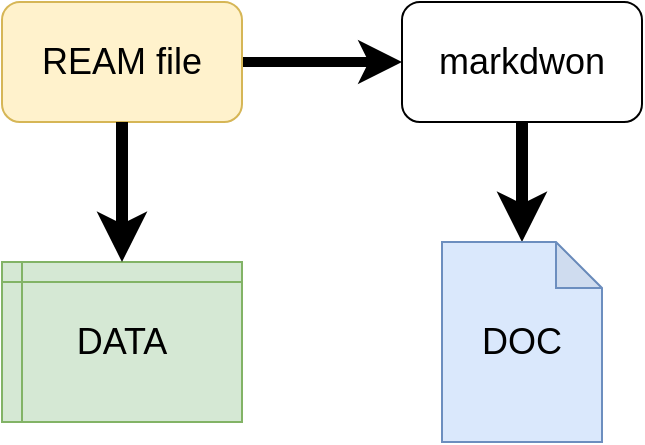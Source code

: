 <mxfile version="13.7.3" type="device"><diagram id="C5RBs43oDa-KdzZeNtuy" name="Page-1"><mxGraphModel dx="779" dy="445" grid="1" gridSize="10" guides="1" tooltips="1" connect="1" arrows="1" fold="1" page="1" pageScale="1" pageWidth="827" pageHeight="1169" math="0" shadow="0"><root><mxCell id="WIyWlLk6GJQsqaUBKTNV-0"/><mxCell id="WIyWlLk6GJQsqaUBKTNV-1" parent="WIyWlLk6GJQsqaUBKTNV-0"/><mxCell id="YJaabe7T3wplm1L3UzAd-11" style="edgeStyle=orthogonalEdgeStyle;rounded=0;orthogonalLoop=1;jettySize=auto;html=1;strokeWidth=5;" parent="WIyWlLk6GJQsqaUBKTNV-1" source="YJaabe7T3wplm1L3UzAd-0" target="YJaabe7T3wplm1L3UzAd-2" edge="1"><mxGeometry relative="1" as="geometry"/></mxCell><mxCell id="YJaabe7T3wplm1L3UzAd-0" value="&lt;font style=&quot;font-size: 18px&quot;&gt;REAM file&lt;/font&gt;" style="rounded=1;whiteSpace=wrap;html=1;fillColor=#fff2cc;strokeColor=#d6b656;" parent="WIyWlLk6GJQsqaUBKTNV-1" vertex="1"><mxGeometry x="340" y="310" width="120" height="60" as="geometry"/></mxCell><mxCell id="YJaabe7T3wplm1L3UzAd-10" style="edgeStyle=orthogonalEdgeStyle;rounded=0;orthogonalLoop=1;jettySize=auto;html=1;strokeWidth=6;" parent="WIyWlLk6GJQsqaUBKTNV-1" source="YJaabe7T3wplm1L3UzAd-2" target="YJaabe7T3wplm1L3UzAd-22" edge="1"><mxGeometry relative="1" as="geometry"><mxPoint x="180" y="480" as="targetPoint"/></mxGeometry></mxCell><mxCell id="YJaabe7T3wplm1L3UzAd-2" value="&lt;font style=&quot;font-size: 18px&quot;&gt;markdwon&lt;/font&gt;" style="rounded=1;whiteSpace=wrap;html=1;" parent="WIyWlLk6GJQsqaUBKTNV-1" vertex="1"><mxGeometry x="540" y="310" width="120" height="60" as="geometry"/></mxCell><mxCell id="YJaabe7T3wplm1L3UzAd-18" value="&lt;font style=&quot;font-size: 18px&quot;&gt;DATA&lt;/font&gt;" style="shape=internalStorage;whiteSpace=wrap;html=1;backgroundOutline=1;dx=10;dy=10;fillColor=#d5e8d4;strokeColor=#82b366;" parent="WIyWlLk6GJQsqaUBKTNV-1" vertex="1"><mxGeometry x="340" y="440" width="120" height="80" as="geometry"/></mxCell><mxCell id="YJaabe7T3wplm1L3UzAd-22" value="&lt;font style=&quot;font-size: 18px&quot;&gt;DOC&lt;/font&gt;" style="shape=note;whiteSpace=wrap;html=1;backgroundOutline=1;darkOpacity=0.05;size=23;fillColor=#dae8fc;strokeColor=#6c8ebf;" parent="WIyWlLk6GJQsqaUBKTNV-1" vertex="1"><mxGeometry x="560" y="430" width="80" height="100" as="geometry"/></mxCell><mxCell id="w-i_hpYcqw36Q0CfY53q-0" style="edgeStyle=orthogonalEdgeStyle;rounded=0;orthogonalLoop=1;jettySize=auto;html=1;strokeWidth=6;exitX=0.5;exitY=1;exitDx=0;exitDy=0;entryX=0.5;entryY=0;entryDx=0;entryDy=0;" edge="1" parent="WIyWlLk6GJQsqaUBKTNV-1" source="YJaabe7T3wplm1L3UzAd-0" target="YJaabe7T3wplm1L3UzAd-18"><mxGeometry relative="1" as="geometry"><mxPoint x="190" y="450" as="targetPoint"/><mxPoint x="190" y="380" as="sourcePoint"/></mxGeometry></mxCell></root></mxGraphModel></diagram></mxfile>